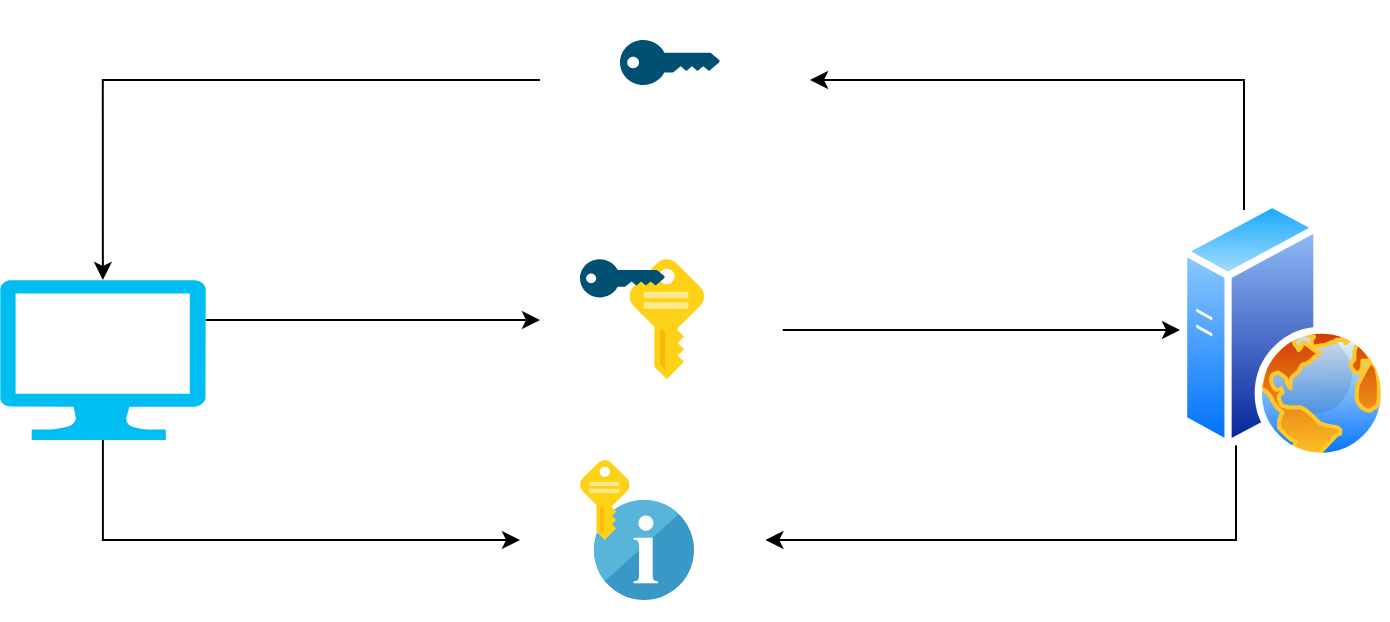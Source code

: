 <mxfile version="19.0.0" type="github">
  <diagram id="zJ4U8djgaOEQtIxbnBA0" name="Page-1">
    <mxGraphModel dx="990" dy="571" grid="1" gridSize="10" guides="1" tooltips="1" connect="1" arrows="1" fold="1" page="1" pageScale="1" pageWidth="850" pageHeight="1100" math="0" shadow="0">
      <root>
        <mxCell id="0" />
        <mxCell id="1" parent="0" />
        <mxCell id="lCDRXi_N0Ei3AMv5pPT4-14" style="edgeStyle=orthogonalEdgeStyle;rounded=0;orthogonalLoop=1;jettySize=auto;html=1;fontSize=16;" edge="1" parent="1" source="lCDRXi_N0Ei3AMv5pPT4-12" target="lCDRXi_N0Ei3AMv5pPT4-2">
          <mxGeometry relative="1" as="geometry">
            <Array as="points">
              <mxPoint x="520" y="185" />
              <mxPoint x="520" y="185" />
            </Array>
          </mxGeometry>
        </mxCell>
        <mxCell id="lCDRXi_N0Ei3AMv5pPT4-12" value="" style="rounded=0;whiteSpace=wrap;html=1;fontSize=16;fillColor=none;strokeColor=none;" vertex="1" parent="1">
          <mxGeometry x="350" y="144.57" width="121.4" height="70" as="geometry" />
        </mxCell>
        <mxCell id="lCDRXi_N0Ei3AMv5pPT4-8" value="" style="rounded=0;whiteSpace=wrap;html=1;fontSize=16;fillColor=none;strokeColor=none;" vertex="1" parent="1">
          <mxGeometry x="350" y="20" width="135" height="80" as="geometry" />
        </mxCell>
        <mxCell id="lCDRXi_N0Ei3AMv5pPT4-13" style="edgeStyle=orthogonalEdgeStyle;rounded=0;orthogonalLoop=1;jettySize=auto;html=1;fontSize=16;" edge="1" parent="1" source="lCDRXi_N0Ei3AMv5pPT4-1" target="lCDRXi_N0Ei3AMv5pPT4-12">
          <mxGeometry relative="1" as="geometry">
            <Array as="points">
              <mxPoint x="220" y="180" />
              <mxPoint x="220" y="180" />
            </Array>
          </mxGeometry>
        </mxCell>
        <mxCell id="lCDRXi_N0Ei3AMv5pPT4-19" style="edgeStyle=orthogonalEdgeStyle;rounded=0;orthogonalLoop=1;jettySize=auto;html=1;fontSize=16;endArrow=classic;endFill=1;" edge="1" parent="1" source="lCDRXi_N0Ei3AMv5pPT4-1" target="lCDRXi_N0Ei3AMv5pPT4-17">
          <mxGeometry relative="1" as="geometry">
            <Array as="points">
              <mxPoint x="132" y="290" />
            </Array>
          </mxGeometry>
        </mxCell>
        <mxCell id="lCDRXi_N0Ei3AMv5pPT4-1" value="" style="verticalLabelPosition=bottom;html=1;verticalAlign=top;align=center;strokeColor=none;fillColor=#00BEF2;shape=mxgraph.azure.computer;pointerEvents=1;" vertex="1" parent="1">
          <mxGeometry x="80" y="160" width="102.86" height="80" as="geometry" />
        </mxCell>
        <mxCell id="lCDRXi_N0Ei3AMv5pPT4-7" style="edgeStyle=orthogonalEdgeStyle;rounded=0;orthogonalLoop=1;jettySize=auto;html=1;fontSize=16;entryX=1;entryY=0.5;entryDx=0;entryDy=0;" edge="1" parent="1" source="lCDRXi_N0Ei3AMv5pPT4-2" target="lCDRXi_N0Ei3AMv5pPT4-8">
          <mxGeometry relative="1" as="geometry">
            <mxPoint x="470" y="60" as="targetPoint" />
            <Array as="points">
              <mxPoint x="702" y="60" />
              <mxPoint x="485" y="60" />
            </Array>
          </mxGeometry>
        </mxCell>
        <mxCell id="lCDRXi_N0Ei3AMv5pPT4-18" style="edgeStyle=orthogonalEdgeStyle;rounded=0;orthogonalLoop=1;jettySize=auto;html=1;fontSize=16;endArrow=classic;endFill=1;" edge="1" parent="1" source="lCDRXi_N0Ei3AMv5pPT4-2" target="lCDRXi_N0Ei3AMv5pPT4-17">
          <mxGeometry relative="1" as="geometry">
            <Array as="points">
              <mxPoint x="698" y="290" />
            </Array>
          </mxGeometry>
        </mxCell>
        <mxCell id="lCDRXi_N0Ei3AMv5pPT4-2" value="" style="aspect=fixed;perimeter=ellipsePerimeter;html=1;align=center;shadow=0;dashed=0;spacingTop=3;image;image=img/lib/active_directory/web_server.svg;" vertex="1" parent="1">
          <mxGeometry x="670" y="120" width="104" height="130" as="geometry" />
        </mxCell>
        <mxCell id="lCDRXi_N0Ei3AMv5pPT4-4" value="" style="points=[[0,0.5,0],[0.24,0,0],[0.5,0.28,0],[0.995,0.475,0],[0.5,0.72,0],[0.24,1,0]];verticalLabelPosition=bottom;sketch=0;html=1;verticalAlign=top;aspect=fixed;align=center;pointerEvents=1;shape=mxgraph.cisco19.key;fillColor=#005073;strokeColor=none;fontSize=16;" vertex="1" parent="1">
          <mxGeometry x="390" y="40" width="50" height="22.5" as="geometry" />
        </mxCell>
        <mxCell id="lCDRXi_N0Ei3AMv5pPT4-9" style="edgeStyle=orthogonalEdgeStyle;rounded=0;orthogonalLoop=1;jettySize=auto;html=1;entryX=0.5;entryY=0;entryDx=0;entryDy=0;entryPerimeter=0;fontSize=16;" edge="1" parent="1" source="lCDRXi_N0Ei3AMv5pPT4-8" target="lCDRXi_N0Ei3AMv5pPT4-1">
          <mxGeometry relative="1" as="geometry" />
        </mxCell>
        <mxCell id="lCDRXi_N0Ei3AMv5pPT4-10" value="" style="sketch=0;aspect=fixed;html=1;points=[];align=center;image;fontSize=12;image=img/lib/mscae/Key.svg;fillColor=none;" vertex="1" parent="1">
          <mxGeometry x="394.8" y="149.57" width="37.2" height="60" as="geometry" />
        </mxCell>
        <mxCell id="lCDRXi_N0Ei3AMv5pPT4-11" value="" style="points=[[0,0.5,0],[0.24,0,0],[0.5,0.28,0],[0.995,0.475,0],[0.5,0.72,0],[0.24,1,0]];verticalLabelPosition=bottom;sketch=0;html=1;verticalAlign=top;aspect=fixed;align=center;pointerEvents=1;shape=mxgraph.cisco19.key;fillColor=#005073;strokeColor=none;fontSize=16;" vertex="1" parent="1">
          <mxGeometry x="370" y="149.57" width="42.5" height="19.13" as="geometry" />
        </mxCell>
        <mxCell id="lCDRXi_N0Ei3AMv5pPT4-15" value="" style="sketch=0;aspect=fixed;html=1;points=[];align=center;image;fontSize=12;image=img/lib/mscae/Info_2.svg;fillColor=none;" vertex="1" parent="1">
          <mxGeometry x="377" y="270" width="50" height="50" as="geometry" />
        </mxCell>
        <mxCell id="lCDRXi_N0Ei3AMv5pPT4-16" value="" style="sketch=0;aspect=fixed;html=1;points=[];align=center;image;fontSize=12;image=img/lib/mscae/Key.svg;fillColor=none;" vertex="1" parent="1">
          <mxGeometry x="370" y="250" width="24.8" height="40" as="geometry" />
        </mxCell>
        <mxCell id="lCDRXi_N0Ei3AMv5pPT4-17" value="" style="rounded=0;whiteSpace=wrap;html=1;fontSize=16;fillColor=none;strokeColor=none;" vertex="1" parent="1">
          <mxGeometry x="340" y="250" width="122.7" height="80" as="geometry" />
        </mxCell>
      </root>
    </mxGraphModel>
  </diagram>
</mxfile>
